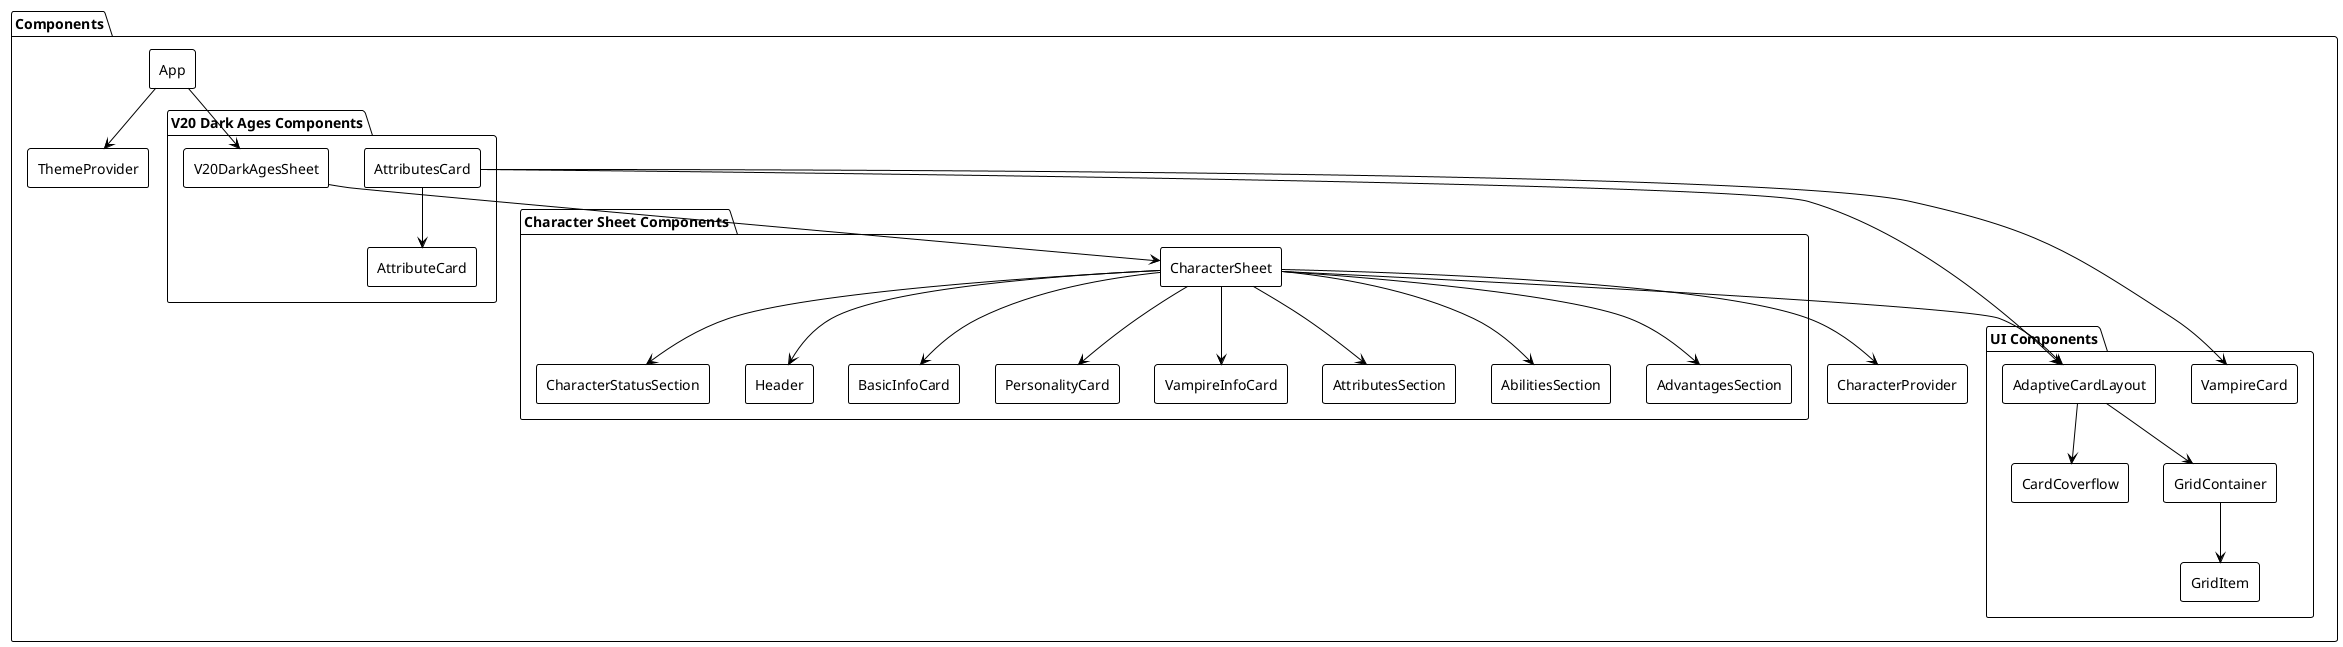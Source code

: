 @startuml

' Definição do tema
!theme plain
skinparam componentStyle rectangle
skinparam backgroundColor transparent

package "Components" {
  [App] as app
  [ThemeProvider] as themeProvider
  [CharacterProvider] as characterProvider
  
  package "Character Sheet Components" {
    [CharacterSheet] as characterSheet
    [BasicInfoCard] as basicInfoCard
    [PersonalityCard] as personalityCard
    [VampireInfoCard] as vampireInfoCard
    [AttributesSection] as attributesSection
    [AbilitiesSection] as abilitiesSection
    [AdvantagesSection] as advantagesSection
    [CharacterStatusSection] as characterStatusSection
    [Header] as header
  }

  package "UI Components" {
    [AdaptiveCardLayout] as adaptiveLayout
    [VampireCard] as vampireCard
    [CardCoverflow] as cardCoverflow
    [GridContainer] as gridContainer
    [GridItem] as gridItem
  }

  package "V20 Dark Ages Components" {
    [V20DarkAgesSheet] as v20Sheet
    [AttributeCard] as attributeCard
    [AttributesCard] as attributesCard
  }
}

' Relacionamentos
app --> themeProvider
app --> v20Sheet

characterSheet --> characterProvider
characterSheet --> adaptiveLayout
characterSheet --> basicInfoCard
characterSheet --> personalityCard
characterSheet --> vampireInfoCard
characterSheet --> header
characterSheet --> attributesSection
characterSheet --> abilitiesSection
characterSheet --> advantagesSection
characterSheet --> characterStatusSection

adaptiveLayout --> cardCoverflow
adaptiveLayout --> gridContainer
gridContainer --> gridItem

attributesCard --> vampireCard
attributesCard --> attributeCard
attributesCard --> adaptiveLayout

v20Sheet --> characterSheet

@enduml
